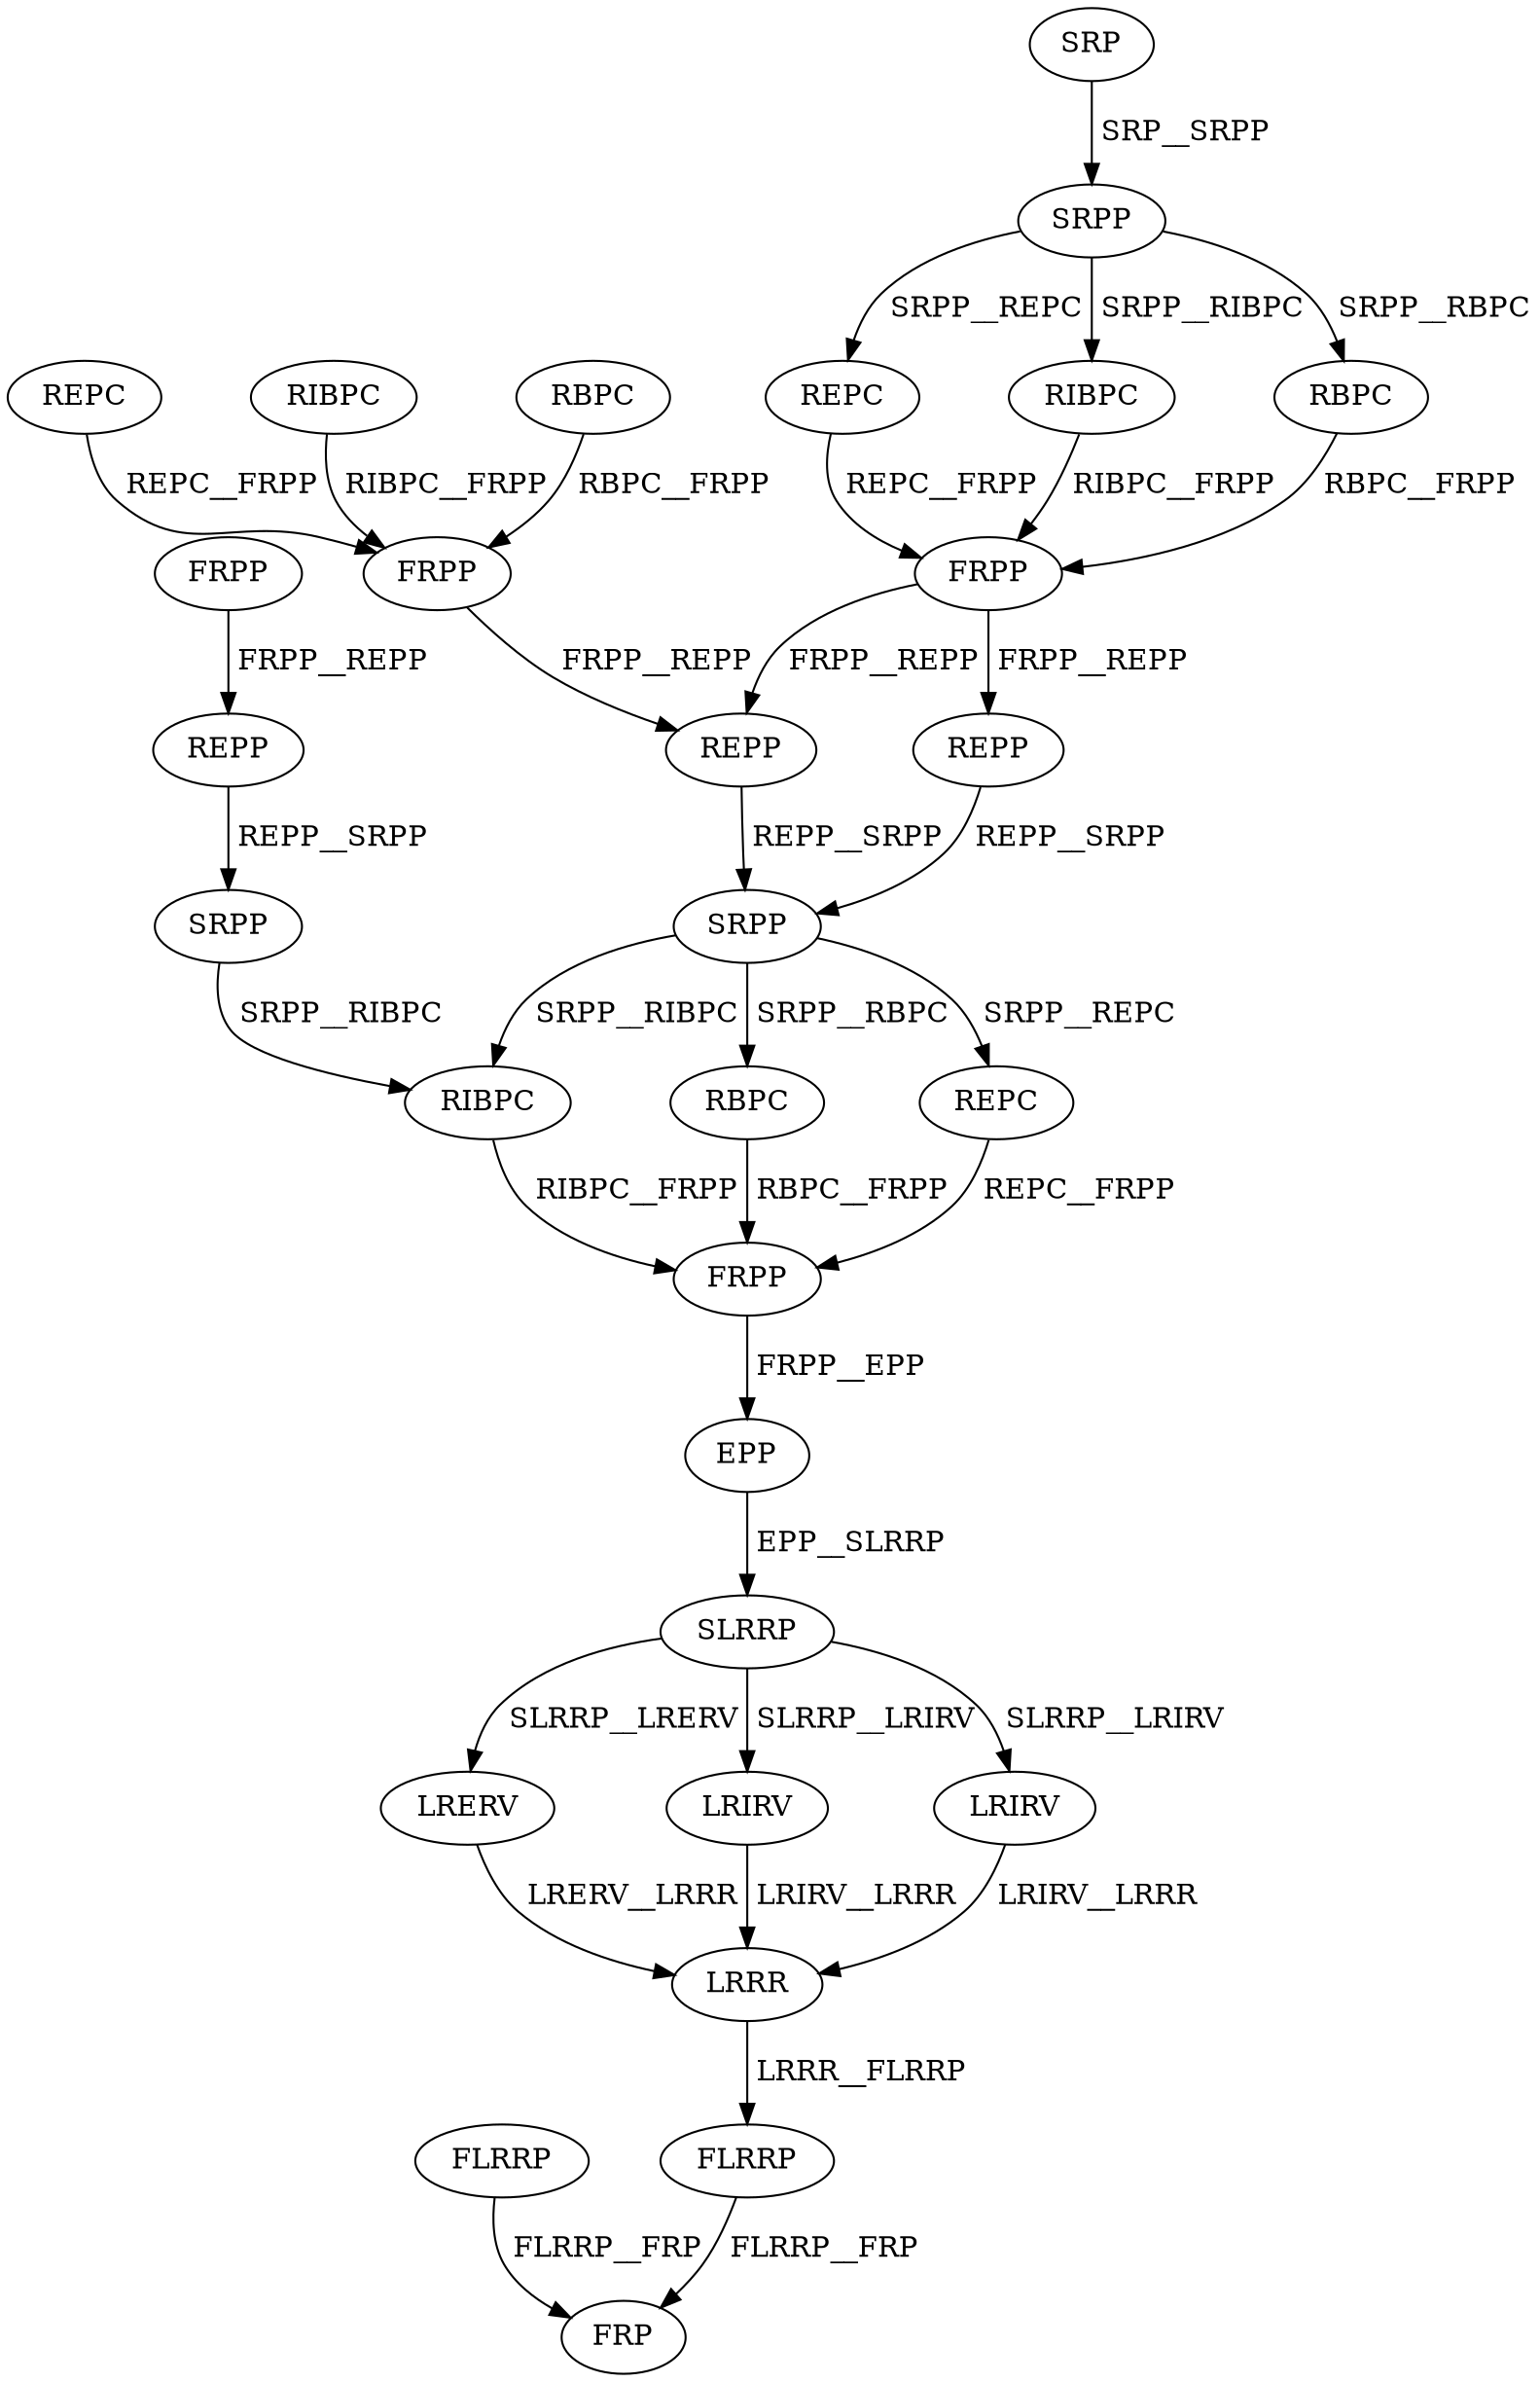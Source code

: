 digraph G { 
1 [label="SRP",color=black,fontcolor=black];
2 [label="FRPP",color=black,fontcolor=black];
3 [label="REPC",color=black,fontcolor=black];
4 [label="RIBPC",color=black,fontcolor=black];
5 [label="RBPC",color=black,fontcolor=black];
6 [label="SRPP",color=black,fontcolor=black];
7 [label="REPP",color=black,fontcolor=black];
8 [label="FRPP",color=black,fontcolor=black];
9 [label="REPC",color=black,fontcolor=black];
10 [label="RIBPC",color=black,fontcolor=black];
11 [label="RBPC",color=black,fontcolor=black];
12 [label="FRPP",color=black,fontcolor=black];
13 [label="SRPP",color=black,fontcolor=black];
14 [label="REPP",color=black,fontcolor=black];
15 [label="REPP",color=black,fontcolor=black];
16 [label="SRPP",color=black,fontcolor=black];
17 [label="RIBPC",color=black,fontcolor=black];
18 [label="RBPC",color=black,fontcolor=black];
19 [label="REPC",color=black,fontcolor=black];
20 [label="FRPP",color=black,fontcolor=black];
21 [label="EPP",color=black,fontcolor=black];
22 [label="SLRRP",color=black,fontcolor=black];
23 [label="LRERV",color=black,fontcolor=black];
24 [label="LRIRV",color=black,fontcolor=black];
25 [label="LRIRV",color=black,fontcolor=black];
26 [label="FLRRP",color=black,fontcolor=black];
27 [label="LRRR",color=black,fontcolor=black];
28 [label="FLRRP",color=black,fontcolor=black];
29 [label="FRP",color=black,fontcolor=black];
1->6[label=" SRP__SRPP",color=black,fontcolor=black];
2->7[label=" FRPP__REPP",color=black,fontcolor=black];
3->8[label=" REPC__FRPP",color=black,fontcolor=black];
4->8[label=" RIBPC__FRPP",color=black,fontcolor=black];
5->8[label=" RBPC__FRPP",color=black,fontcolor=black];
6->9[label=" SRPP__REPC",color=black,fontcolor=black];
6->10[label=" SRPP__RIBPC",color=black,fontcolor=black];
6->11[label=" SRPP__RBPC",color=black,fontcolor=black];
7->13[label=" REPP__SRPP",color=black,fontcolor=black];
8->14[label=" FRPP__REPP",color=black,fontcolor=black];
9->12[label=" REPC__FRPP",color=black,fontcolor=black];
10->12[label=" RIBPC__FRPP",color=black,fontcolor=black];
11->12[label=" RBPC__FRPP",color=black,fontcolor=black];
12->14[label=" FRPP__REPP",color=black,fontcolor=black];
12->15[label=" FRPP__REPP",color=black,fontcolor=black];
13->17[label=" SRPP__RIBPC",color=black,fontcolor=black];
14->16[label=" REPP__SRPP",color=black,fontcolor=black];
15->16[label=" REPP__SRPP",color=black,fontcolor=black];
16->17[label=" SRPP__RIBPC",color=black,fontcolor=black];
16->18[label=" SRPP__RBPC",color=black,fontcolor=black];
16->19[label=" SRPP__REPC",color=black,fontcolor=black];
17->20[label=" RIBPC__FRPP",color=black,fontcolor=black];
18->20[label=" RBPC__FRPP",color=black,fontcolor=black];
19->20[label=" REPC__FRPP",color=black,fontcolor=black];
20->21[label=" FRPP__EPP",color=black,fontcolor=black];
21->22[label=" EPP__SLRRP",color=black,fontcolor=black];
22->23[label=" SLRRP__LRERV",color=black,fontcolor=black];
22->24[label=" SLRRP__LRIRV",color=black,fontcolor=black];
22->25[label=" SLRRP__LRIRV",color=black,fontcolor=black];
23->27[label=" LRERV__LRRR",color=black,fontcolor=black];
24->27[label=" LRIRV__LRRR",color=black,fontcolor=black];
25->27[label=" LRIRV__LRRR",color=black,fontcolor=black];
26->29[label=" FLRRP__FRP",color=black,fontcolor=black];
27->28[label=" LRRR__FLRRP",color=black,fontcolor=black];
28->29[label=" FLRRP__FRP",color=black,fontcolor=black];
}

